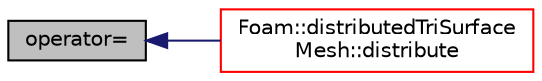 digraph "operator="
{
  bgcolor="transparent";
  edge [fontname="Helvetica",fontsize="10",labelfontname="Helvetica",labelfontsize="10"];
  node [fontname="Helvetica",fontsize="10",shape=record];
  rankdir="LR";
  Node1 [label="operator=",height=0.2,width=0.4,color="black", fillcolor="grey75", style="filled" fontcolor="black"];
  Node1 -> Node2 [dir="back",color="midnightblue",fontsize="10",style="solid",fontname="Helvetica"];
  Node2 [label="Foam::distributedTriSurface\lMesh::distribute",height=0.2,width=0.4,color="red",URL="$classFoam_1_1distributedTriSurfaceMesh.html#a30b981a389a43e4853d4dec45e4e5edb",tooltip="Set bounds of surface. Bounds currently set as list of. "];
}
